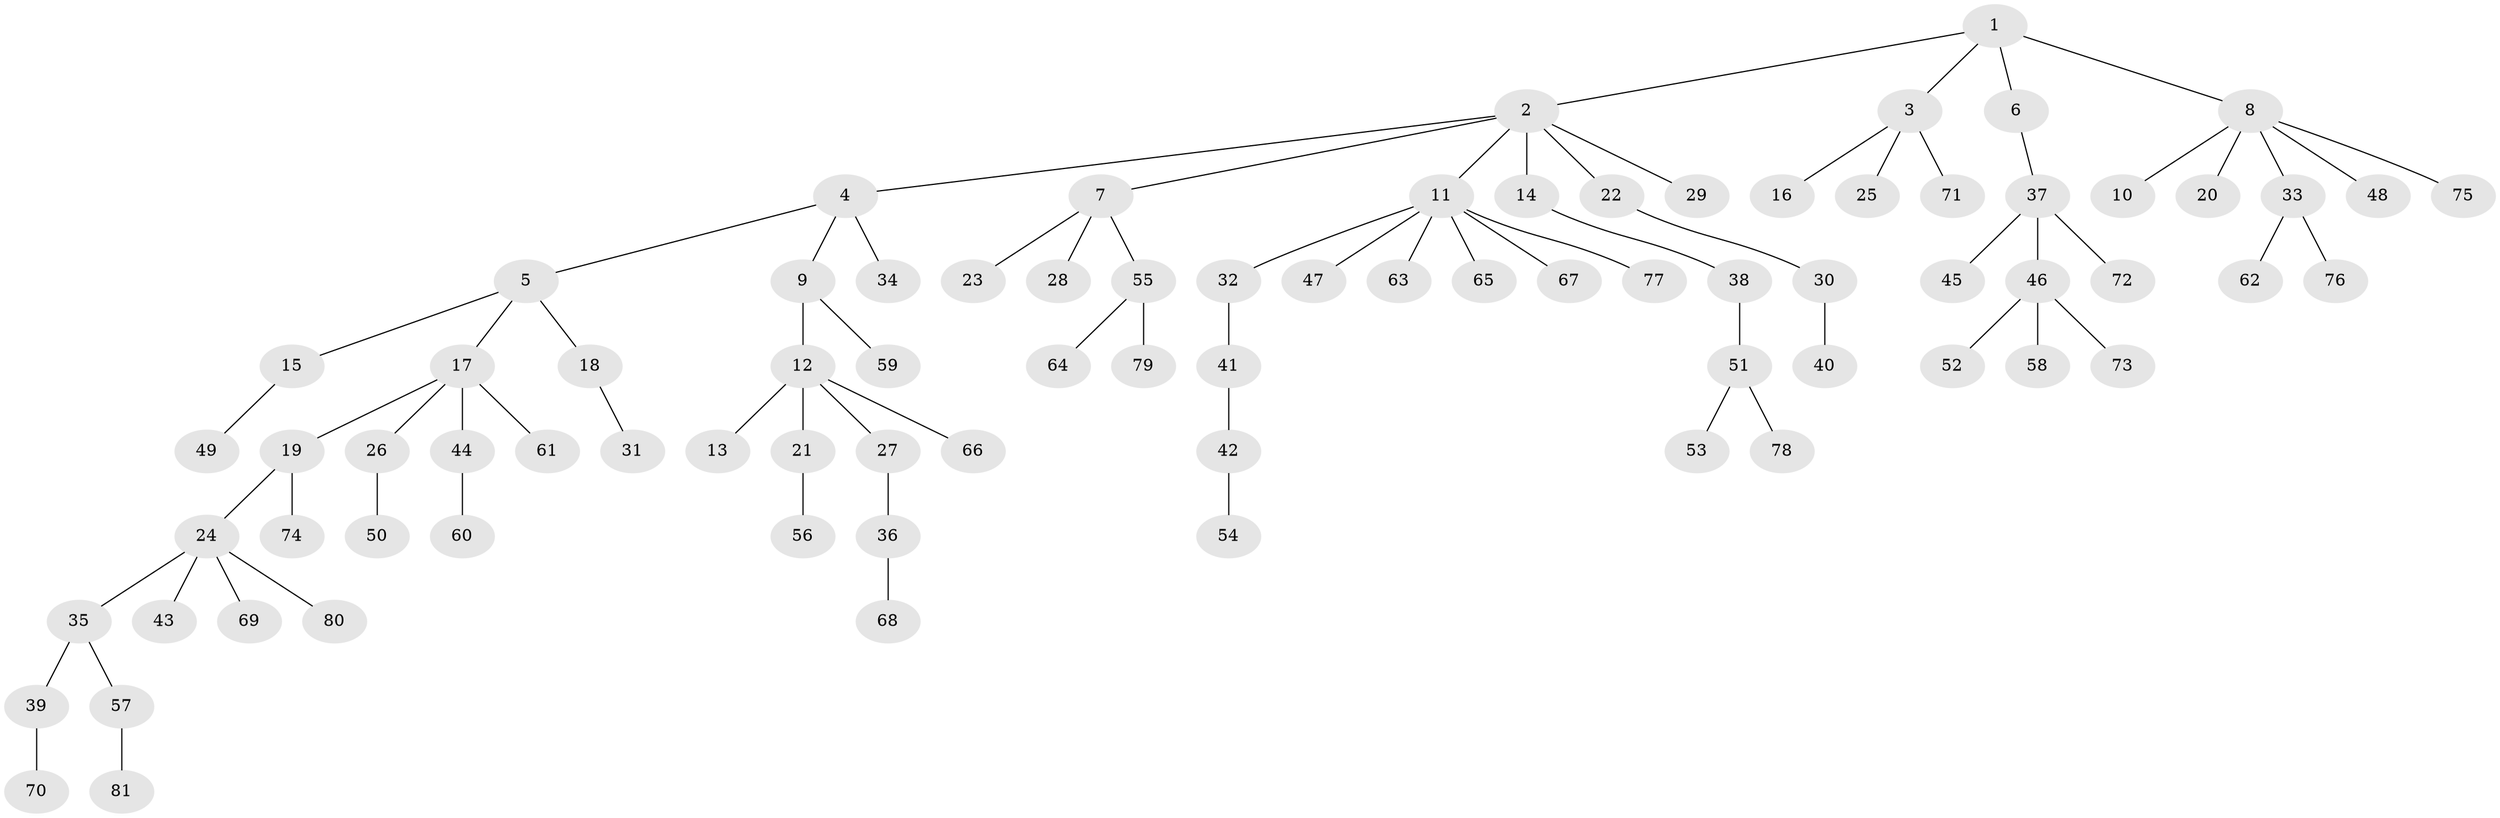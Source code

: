 // Generated by graph-tools (version 1.1) at 2025/26/03/09/25 03:26:30]
// undirected, 81 vertices, 80 edges
graph export_dot {
graph [start="1"]
  node [color=gray90,style=filled];
  1;
  2;
  3;
  4;
  5;
  6;
  7;
  8;
  9;
  10;
  11;
  12;
  13;
  14;
  15;
  16;
  17;
  18;
  19;
  20;
  21;
  22;
  23;
  24;
  25;
  26;
  27;
  28;
  29;
  30;
  31;
  32;
  33;
  34;
  35;
  36;
  37;
  38;
  39;
  40;
  41;
  42;
  43;
  44;
  45;
  46;
  47;
  48;
  49;
  50;
  51;
  52;
  53;
  54;
  55;
  56;
  57;
  58;
  59;
  60;
  61;
  62;
  63;
  64;
  65;
  66;
  67;
  68;
  69;
  70;
  71;
  72;
  73;
  74;
  75;
  76;
  77;
  78;
  79;
  80;
  81;
  1 -- 2;
  1 -- 3;
  1 -- 6;
  1 -- 8;
  2 -- 4;
  2 -- 7;
  2 -- 11;
  2 -- 14;
  2 -- 22;
  2 -- 29;
  3 -- 16;
  3 -- 25;
  3 -- 71;
  4 -- 5;
  4 -- 9;
  4 -- 34;
  5 -- 15;
  5 -- 17;
  5 -- 18;
  6 -- 37;
  7 -- 23;
  7 -- 28;
  7 -- 55;
  8 -- 10;
  8 -- 20;
  8 -- 33;
  8 -- 48;
  8 -- 75;
  9 -- 12;
  9 -- 59;
  11 -- 32;
  11 -- 47;
  11 -- 63;
  11 -- 65;
  11 -- 67;
  11 -- 77;
  12 -- 13;
  12 -- 21;
  12 -- 27;
  12 -- 66;
  14 -- 38;
  15 -- 49;
  17 -- 19;
  17 -- 26;
  17 -- 44;
  17 -- 61;
  18 -- 31;
  19 -- 24;
  19 -- 74;
  21 -- 56;
  22 -- 30;
  24 -- 35;
  24 -- 43;
  24 -- 69;
  24 -- 80;
  26 -- 50;
  27 -- 36;
  30 -- 40;
  32 -- 41;
  33 -- 62;
  33 -- 76;
  35 -- 39;
  35 -- 57;
  36 -- 68;
  37 -- 45;
  37 -- 46;
  37 -- 72;
  38 -- 51;
  39 -- 70;
  41 -- 42;
  42 -- 54;
  44 -- 60;
  46 -- 52;
  46 -- 58;
  46 -- 73;
  51 -- 53;
  51 -- 78;
  55 -- 64;
  55 -- 79;
  57 -- 81;
}
